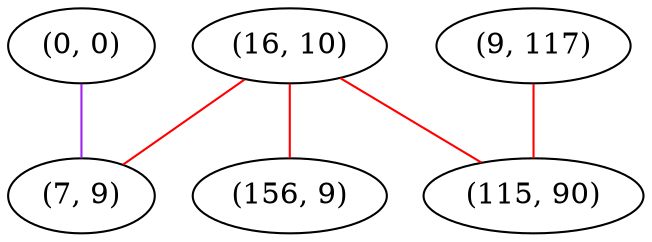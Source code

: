 graph "" {
"(0, 0)";
"(16, 10)";
"(9, 117)";
"(115, 90)";
"(156, 9)";
"(7, 9)";
"(0, 0)" -- "(7, 9)"  [color=purple, key=0, weight=4];
"(16, 10)" -- "(115, 90)"  [color=red, key=0, weight=1];
"(16, 10)" -- "(156, 9)"  [color=red, key=0, weight=1];
"(16, 10)" -- "(7, 9)"  [color=red, key=0, weight=1];
"(9, 117)" -- "(115, 90)"  [color=red, key=0, weight=1];
}
